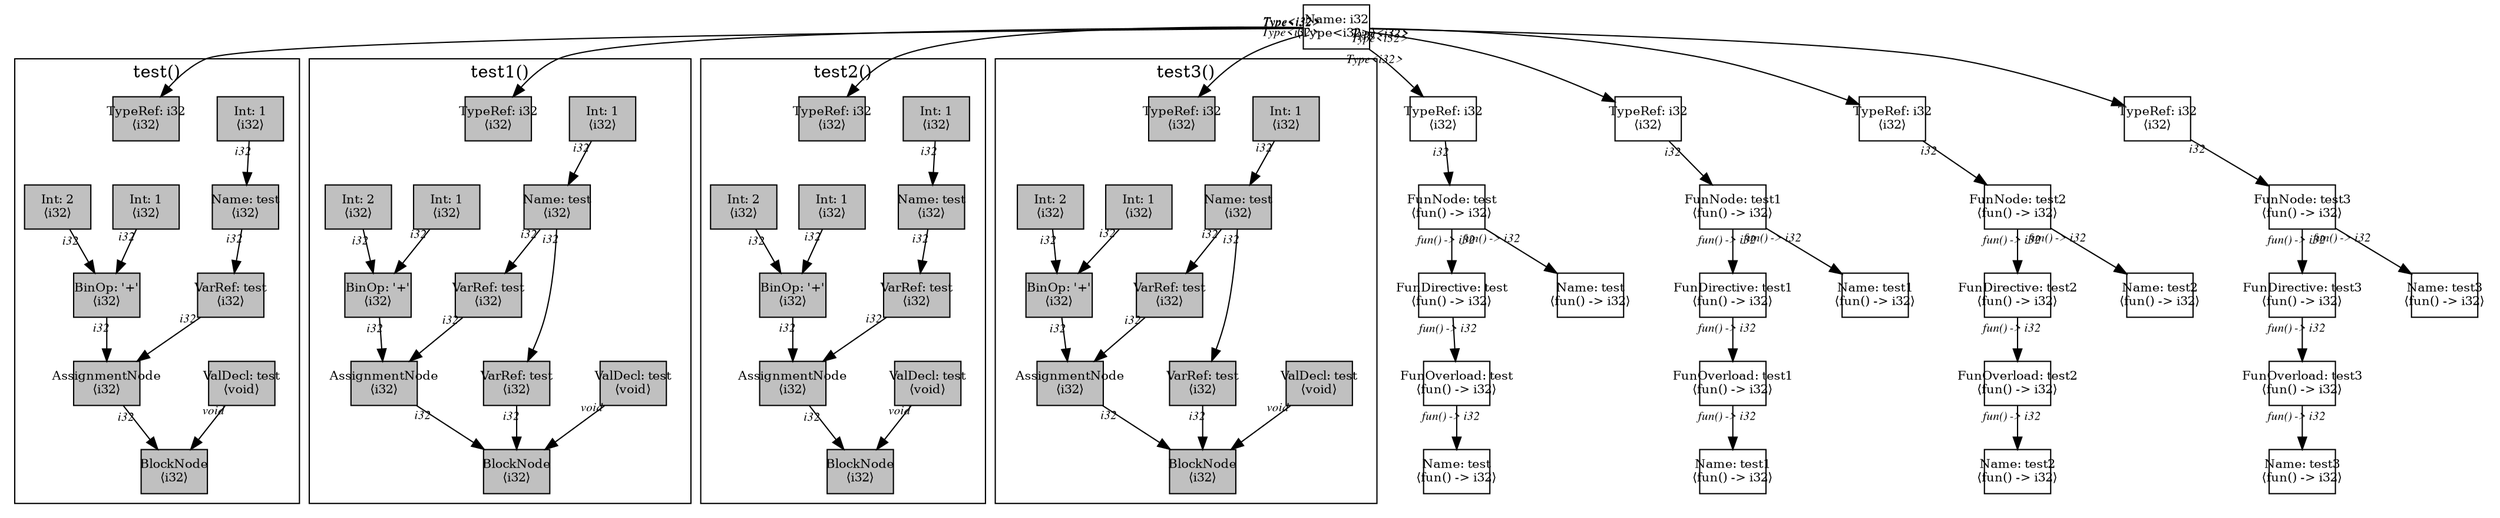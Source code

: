 digraph Document {
  node [shape=box,fixedsize=shape fontsize=10]
  1 [label="Name: i32\n⟨Type<i32>⟩", fillcolor=grey];
  2 [label="FunOverload: test\n⟨fun() -> i32⟩", fillcolor=grey];
  3 [label="FunDirective: test\n⟨fun() -> i32⟩", fillcolor=grey];
  4 [label="FunNode: test\n⟨fun() -> i32⟩", fillcolor=grey];
  5 [label="TypeRef: i32\n⟨i32⟩", fillcolor=grey];
  6 [label="Name: test\n⟨fun() -> i32⟩", fillcolor=grey];
  7 [label="Name: test\n⟨fun() -> i32⟩", fillcolor=grey];
  8 [label="FunOverload: test1\n⟨fun() -> i32⟩", fillcolor=grey];
  9 [label="FunDirective: test1\n⟨fun() -> i32⟩", fillcolor=grey];
  10 [label="FunNode: test1\n⟨fun() -> i32⟩", fillcolor=grey];
  11 [label="TypeRef: i32\n⟨i32⟩", fillcolor=grey];
  12 [label="Name: test1\n⟨fun() -> i32⟩", fillcolor=grey];
  13 [label="Name: test1\n⟨fun() -> i32⟩", fillcolor=grey];
  14 [label="FunOverload: test2\n⟨fun() -> i32⟩", fillcolor=grey];
  15 [label="FunDirective: test2\n⟨fun() -> i32⟩", fillcolor=grey];
  16 [label="FunNode: test2\n⟨fun() -> i32⟩", fillcolor=grey];
  17 [label="TypeRef: i32\n⟨i32⟩", fillcolor=grey];
  18 [label="Name: test2\n⟨fun() -> i32⟩", fillcolor=grey];
  19 [label="Name: test2\n⟨fun() -> i32⟩", fillcolor=grey];
  20 [label="FunOverload: test3\n⟨fun() -> i32⟩", fillcolor=grey];
  21 [label="FunDirective: test3\n⟨fun() -> i32⟩", fillcolor=grey];
  22 [label="FunNode: test3\n⟨fun() -> i32⟩", fillcolor=grey];
  23 [label="TypeRef: i32\n⟨i32⟩", fillcolor=grey];
  24 [label="Name: test3\n⟨fun() -> i32⟩", fillcolor=grey];
  25 [label="Name: test3\n⟨fun() -> i32⟩", fillcolor=grey];
  subgraph cluster0 {
    node [style=filled, fillcolor=grey];
    26 [label="BlockNode\n⟨i32⟩", fillcolor=grey];
    27 [label="ValDecl: test\n⟨void⟩", fillcolor=grey];
    28 [label="Name: test\n⟨i32⟩", fillcolor=grey];
    29 [label="Int: 1\n⟨i32⟩", fillcolor=grey];
    30 [label="AssignmentNode\n⟨i32⟩", fillcolor=grey];
    31 [label="VarRef: test\n⟨i32⟩", fillcolor=grey];
    32 [label="BinOp: '+'\n⟨i32⟩", fillcolor=grey];
    33 [label="Int: 1\n⟨i32⟩", fillcolor=grey];
    34 [label="Int: 2\n⟨i32⟩", fillcolor=grey];
    35 [label="TypeRef: i32\n⟨i32⟩", fillcolor=grey];
    27 -> 26[taillabel="void" labeldistance="1" fontname="times  italic" fontsize = 10 color="black" ];
    28 -> 31[taillabel="i32" labeldistance="1" fontname="times  italic" fontsize = 10 color="black" ];
    29 -> 28[taillabel="i32" labeldistance="1" fontname="times  italic" fontsize = 10 color="black" ];
    30 -> 26[taillabel="i32" labeldistance="1" fontname="times  italic" fontsize = 10 color="black" ];
    31 -> 30[taillabel="i32" labeldistance="1" fontname="times  italic" fontsize = 10 color="black" ];
    32 -> 30[taillabel="i32" labeldistance="1" fontname="times  italic" fontsize = 10 color="black" ];
    33 -> 32[taillabel="i32" labeldistance="1" fontname="times  italic" fontsize = 10 color="black" ];
    34 -> 32[taillabel="i32" labeldistance="1" fontname="times  italic" fontsize = 10 color="black" ];
  label = "test()";
}
  subgraph cluster1 {
    node [style=filled, fillcolor=grey];
    36 [label="BlockNode\n⟨i32⟩", fillcolor=grey];
    37 [label="ValDecl: test\n⟨void⟩", fillcolor=grey];
    38 [label="Name: test\n⟨i32⟩", fillcolor=grey];
    39 [label="Int: 1\n⟨i32⟩", fillcolor=grey];
    40 [label="AssignmentNode\n⟨i32⟩", fillcolor=grey];
    41 [label="VarRef: test\n⟨i32⟩", fillcolor=grey];
    42 [label="BinOp: '+'\n⟨i32⟩", fillcolor=grey];
    43 [label="Int: 1\n⟨i32⟩", fillcolor=grey];
    44 [label="Int: 2\n⟨i32⟩", fillcolor=grey];
    45 [label="VarRef: test\n⟨i32⟩", fillcolor=grey];
    46 [label="TypeRef: i32\n⟨i32⟩", fillcolor=grey];
    37 -> 36[taillabel="void" labeldistance="1" fontname="times  italic" fontsize = 10 color="black" ];
    38 -> 41[taillabel="i32" labeldistance="1" fontname="times  italic" fontsize = 10 color="black" ];
    38 -> 45[taillabel="i32" labeldistance="1" fontname="times  italic" fontsize = 10 color="black" ];
    39 -> 38[taillabel="i32" labeldistance="1" fontname="times  italic" fontsize = 10 color="black" ];
    40 -> 36[taillabel="i32" labeldistance="1" fontname="times  italic" fontsize = 10 color="black" ];
    41 -> 40[taillabel="i32" labeldistance="1" fontname="times  italic" fontsize = 10 color="black" ];
    42 -> 40[taillabel="i32" labeldistance="1" fontname="times  italic" fontsize = 10 color="black" ];
    43 -> 42[taillabel="i32" labeldistance="1" fontname="times  italic" fontsize = 10 color="black" ];
    44 -> 42[taillabel="i32" labeldistance="1" fontname="times  italic" fontsize = 10 color="black" ];
    45 -> 36[taillabel="i32" labeldistance="1" fontname="times  italic" fontsize = 10 color="black" ];
  label = "test1()";
}
  subgraph cluster2 {
    node [style=filled, fillcolor=grey];
    47 [label="BlockNode\n⟨i32⟩", fillcolor=grey];
    48 [label="ValDecl: test\n⟨void⟩", fillcolor=grey];
    49 [label="Name: test\n⟨i32⟩", fillcolor=grey];
    50 [label="Int: 1\n⟨i32⟩", fillcolor=grey];
    51 [label="AssignmentNode\n⟨i32⟩", fillcolor=grey];
    52 [label="VarRef: test\n⟨i32⟩", fillcolor=grey];
    53 [label="BinOp: '+'\n⟨i32⟩", fillcolor=grey];
    54 [label="Int: 1\n⟨i32⟩", fillcolor=grey];
    55 [label="Int: 2\n⟨i32⟩", fillcolor=grey];
    56 [label="TypeRef: i32\n⟨i32⟩", fillcolor=grey];
    48 -> 47[taillabel="void" labeldistance="1" fontname="times  italic" fontsize = 10 color="black" ];
    49 -> 52[taillabel="i32" labeldistance="1" fontname="times  italic" fontsize = 10 color="black" ];
    50 -> 49[taillabel="i32" labeldistance="1" fontname="times  italic" fontsize = 10 color="black" ];
    51 -> 47[taillabel="i32" labeldistance="1" fontname="times  italic" fontsize = 10 color="black" ];
    52 -> 51[taillabel="i32" labeldistance="1" fontname="times  italic" fontsize = 10 color="black" ];
    53 -> 51[taillabel="i32" labeldistance="1" fontname="times  italic" fontsize = 10 color="black" ];
    54 -> 53[taillabel="i32" labeldistance="1" fontname="times  italic" fontsize = 10 color="black" ];
    55 -> 53[taillabel="i32" labeldistance="1" fontname="times  italic" fontsize = 10 color="black" ];
  label = "test2()";
}
  subgraph cluster3 {
    node [style=filled, fillcolor=grey];
    57 [label="BlockNode\n⟨i32⟩", fillcolor=grey];
    58 [label="ValDecl: test\n⟨void⟩", fillcolor=grey];
    59 [label="Name: test\n⟨i32⟩", fillcolor=grey];
    60 [label="Int: 1\n⟨i32⟩", fillcolor=grey];
    61 [label="AssignmentNode\n⟨i32⟩", fillcolor=grey];
    62 [label="VarRef: test\n⟨i32⟩", fillcolor=grey];
    63 [label="BinOp: '+'\n⟨i32⟩", fillcolor=grey];
    64 [label="Int: 1\n⟨i32⟩", fillcolor=grey];
    65 [label="Int: 2\n⟨i32⟩", fillcolor=grey];
    66 [label="VarRef: test\n⟨i32⟩", fillcolor=grey];
    67 [label="TypeRef: i32\n⟨i32⟩", fillcolor=grey];
    58 -> 57[taillabel="void" labeldistance="1" fontname="times  italic" fontsize = 10 color="black" ];
    59 -> 62[taillabel="i32" labeldistance="1" fontname="times  italic" fontsize = 10 color="black" ];
    59 -> 66[taillabel="i32" labeldistance="1" fontname="times  italic" fontsize = 10 color="black" ];
    60 -> 59[taillabel="i32" labeldistance="1" fontname="times  italic" fontsize = 10 color="black" ];
    61 -> 57[taillabel="i32" labeldistance="1" fontname="times  italic" fontsize = 10 color="black" ];
    62 -> 61[taillabel="i32" labeldistance="1" fontname="times  italic" fontsize = 10 color="black" ];
    63 -> 61[taillabel="i32" labeldistance="1" fontname="times  italic" fontsize = 10 color="black" ];
    64 -> 63[taillabel="i32" labeldistance="1" fontname="times  italic" fontsize = 10 color="black" ];
    65 -> 63[taillabel="i32" labeldistance="1" fontname="times  italic" fontsize = 10 color="black" ];
    66 -> 57[taillabel="i32" labeldistance="1" fontname="times  italic" fontsize = 10 color="black" ];
  label = "test3()";
}
  1 -> 5[taillabel="Type<i32>" labeldistance="1" fontname="times  italic" fontsize = 10 color="black" ];
  1 -> 11[taillabel="Type<i32>" labeldistance="1" fontname="times  italic" fontsize = 10 color="black" ];
  1 -> 17[taillabel="Type<i32>" labeldistance="1" fontname="times  italic" fontsize = 10 color="black" ];
  1 -> 23[taillabel="Type<i32>" labeldistance="1" fontname="times  italic" fontsize = 10 color="black" ];
  1 -> 35[taillabel="Type<i32>" labeldistance="1" fontname="times  italic" fontsize = 10 color="black" ];
  1 -> 46[taillabel="Type<i32>" labeldistance="1" fontname="times  italic" fontsize = 10 color="black" ];
  1 -> 56[taillabel="Type<i32>" labeldistance="1" fontname="times  italic" fontsize = 10 color="black" ];
  1 -> 67[taillabel="Type<i32>" labeldistance="1" fontname="times  italic" fontsize = 10 color="black" ];
  2 -> 7[taillabel="fun() -> i32" labeldistance="1" fontname="times  italic" fontsize = 10 color="black" ];
  3 -> 2[taillabel="fun() -> i32" labeldistance="1" fontname="times  italic" fontsize = 10 color="black" ];
  4 -> 6[taillabel="fun() -> i32" labeldistance="1" fontname="times  italic" fontsize = 10 color="black" ];
  4 -> 3[taillabel="fun() -> i32" labeldistance="1" fontname="times  italic" fontsize = 10 color="black" ];
  5 -> 4[taillabel="i32" labeldistance="1" fontname="times  italic" fontsize = 10 color="black" ];
  8 -> 13[taillabel="fun() -> i32" labeldistance="1" fontname="times  italic" fontsize = 10 color="black" ];
  9 -> 8[taillabel="fun() -> i32" labeldistance="1" fontname="times  italic" fontsize = 10 color="black" ];
  10 -> 12[taillabel="fun() -> i32" labeldistance="1" fontname="times  italic" fontsize = 10 color="black" ];
  10 -> 9[taillabel="fun() -> i32" labeldistance="1" fontname="times  italic" fontsize = 10 color="black" ];
  11 -> 10[taillabel="i32" labeldistance="1" fontname="times  italic" fontsize = 10 color="black" ];
  14 -> 19[taillabel="fun() -> i32" labeldistance="1" fontname="times  italic" fontsize = 10 color="black" ];
  15 -> 14[taillabel="fun() -> i32" labeldistance="1" fontname="times  italic" fontsize = 10 color="black" ];
  16 -> 18[taillabel="fun() -> i32" labeldistance="1" fontname="times  italic" fontsize = 10 color="black" ];
  16 -> 15[taillabel="fun() -> i32" labeldistance="1" fontname="times  italic" fontsize = 10 color="black" ];
  17 -> 16[taillabel="i32" labeldistance="1" fontname="times  italic" fontsize = 10 color="black" ];
  20 -> 25[taillabel="fun() -> i32" labeldistance="1" fontname="times  italic" fontsize = 10 color="black" ];
  21 -> 20[taillabel="fun() -> i32" labeldistance="1" fontname="times  italic" fontsize = 10 color="black" ];
  22 -> 24[taillabel="fun() -> i32" labeldistance="1" fontname="times  italic" fontsize = 10 color="black" ];
  22 -> 21[taillabel="fun() -> i32" labeldistance="1" fontname="times  italic" fontsize = 10 color="black" ];
  23 -> 22[taillabel="i32" labeldistance="1" fontname="times  italic" fontsize = 10 color="black" ];
  label="";
}
